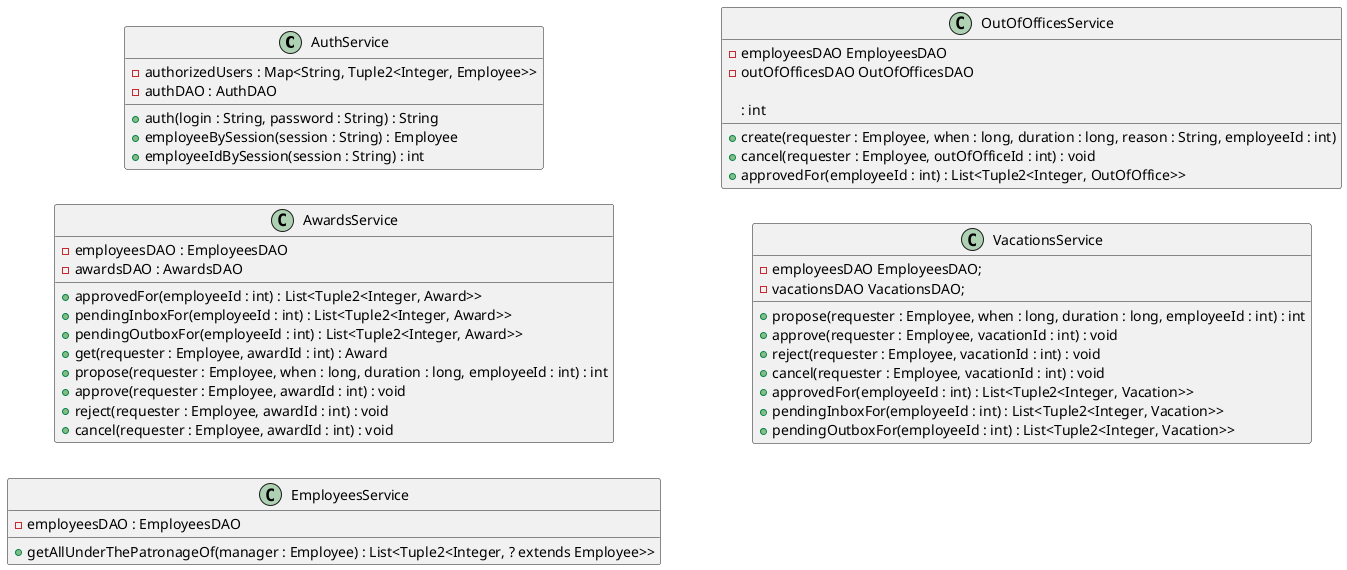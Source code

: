@startuml
left to right direction

class AuthService {
  - authorizedUsers : Map<String, Tuple2<Integer, Employee>>
  - authDAO : AuthDAO

  + auth(login : String, password : String) : String
  + employeeBySession(session : String) : Employee
  + employeeIdBySession(session : String) : int
}

class AwardsService {
  - employeesDAO : EmployeesDAO
  - awardsDAO : AwardsDAO

  + approvedFor(employeeId : int) : List<Tuple2<Integer, Award>>
  + pendingInboxFor(employeeId : int) : List<Tuple2<Integer, Award>>
  + pendingOutboxFor(employeeId : int) : List<Tuple2<Integer, Award>>
  + get(requester : Employee, awardId : int) : Award
  + propose(requester : Employee, when : long, duration : long, employeeId : int) : int
  + approve(requester : Employee, awardId : int) : void
  + reject(requester : Employee, awardId : int) : void
  + cancel(requester : Employee, awardId : int) : void
}

class EmployeesService {
  - employeesDAO : EmployeesDAO
  + getAllUnderThePatronageOf(manager : Employee) : List<Tuple2<Integer, ? extends Employee>>
}

class OutOfOfficesService {
  - employeesDAO EmployeesDAO
  - outOfOfficesDAO OutOfOfficesDAO

  + create(requester : Employee, when : long, duration : long, reason : String, employeeId : int)
   : int
  + cancel(requester : Employee, outOfOfficeId : int) : void
  + approvedFor(employeeId : int) : List<Tuple2<Integer, OutOfOffice>>
}

class VacationsService {
  - employeesDAO EmployeesDAO;
  - vacationsDAO VacationsDAO;

  + propose(requester : Employee, when : long, duration : long, employeeId : int) : int
  + approve(requester : Employee, vacationId : int) : void
  + reject(requester : Employee, vacationId : int) : void
  + cancel(requester : Employee, vacationId : int) : void
  + approvedFor(employeeId : int) : List<Tuple2<Integer, Vacation>>
  + pendingInboxFor(employeeId : int) : List<Tuple2<Integer, Vacation>>
  + pendingOutboxFor(employeeId : int) : List<Tuple2<Integer, Vacation>>
}

@enduml